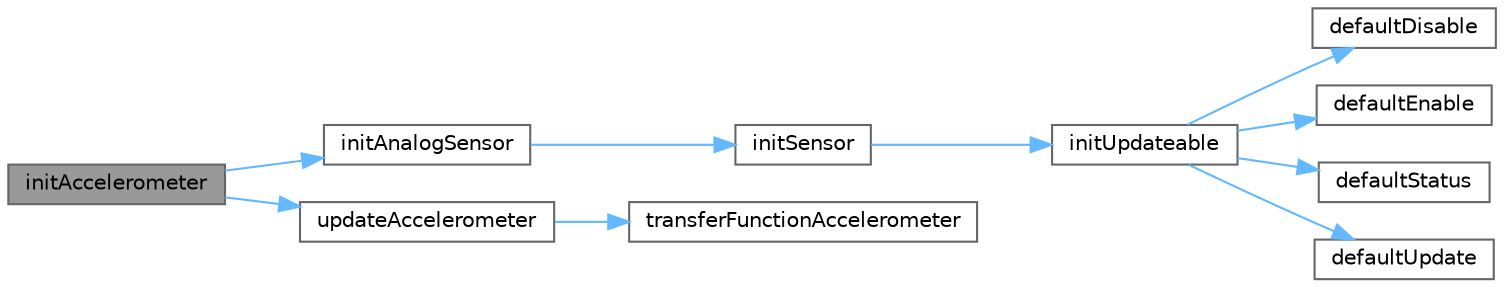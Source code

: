 digraph "initAccelerometer"
{
 // LATEX_PDF_SIZE
  bgcolor="transparent";
  edge [fontname=Helvetica,fontsize=10,labelfontname=Helvetica,labelfontsize=10];
  node [fontname=Helvetica,fontsize=10,shape=box,height=0.2,width=0.4];
  rankdir="LR";
  Node1 [label="initAccelerometer",height=0.2,width=0.4,color="gray40", fillcolor="grey60", style="filled", fontcolor="black",tooltip="Initializes the accelerometer with the given channel, frequency, and multiplexer channel."];
  Node1 -> Node2 [color="steelblue1",style="solid"];
  Node2 [label="initAnalogSensor",height=0.2,width=0.4,color="grey40", fillcolor="white", style="filled",URL="$AnalogSensor_8c.html#a1f4d14f551bd2aeab536372c13bb3180",tooltip="Initializes an analog sensor."];
  Node2 -> Node3 [color="steelblue1",style="solid"];
  Node3 [label="initSensor",height=0.2,width=0.4,color="grey40", fillcolor="white", style="filled",URL="$Sensor_8c.html#afa23c62d6ac2176a3ab170f42bce0663",tooltip="Initializes a sensor with the given parameters."];
  Node3 -> Node4 [color="steelblue1",style="solid"];
  Node4 [label="initUpdateable",height=0.2,width=0.4,color="grey40", fillcolor="white", style="filled",URL="$Updateable_8c.html#aaad6c964e32bb05093b5e551856837b4",tooltip=" "];
  Node4 -> Node5 [color="steelblue1",style="solid"];
  Node5 [label="defaultDisable",height=0.2,width=0.4,color="grey40", fillcolor="white", style="filled",URL="$Updateable_8c.html#a1c9a6406589ec57eb31ce5f718926658",tooltip="Default disable function for Updateable objects."];
  Node4 -> Node6 [color="steelblue1",style="solid"];
  Node6 [label="defaultEnable",height=0.2,width=0.4,color="grey40", fillcolor="white", style="filled",URL="$Updateable_8c.html#a1a19c1371c1aec5ea56ba51f17f25ca8",tooltip="Default enable function for Updateable objects."];
  Node4 -> Node7 [color="steelblue1",style="solid"];
  Node7 [label="defaultStatus",height=0.2,width=0.4,color="grey40", fillcolor="white", style="filled",URL="$Updateable_8c.html#a943588fcfca4806e1db6bd9cd2399d23",tooltip="Default status function for Updateable objects."];
  Node4 -> Node8 [color="steelblue1",style="solid"];
  Node8 [label="defaultUpdate",height=0.2,width=0.4,color="grey40", fillcolor="white", style="filled",URL="$Updateable_8c.html#a6cf9090337753427d50057ee2984ec3e",tooltip="Default update function for Updateable objects."];
  Node1 -> Node9 [color="steelblue1",style="solid"];
  Node9 [label="updateAccelerometer",height=0.2,width=0.4,color="grey40", fillcolor="white", style="filled",URL="$Accelerometer_8c.html#a39e3f69d0febf56c49895e332453a965",tooltip="Updates the accelerometer data."];
  Node9 -> Node10 [color="steelblue1",style="solid"];
  Node10 [label="transferFunctionAccelerometer",height=0.2,width=0.4,color="grey40", fillcolor="white", style="filled",URL="$Accelerometer_8c.html#a1f6be4d9ef1b0564e7462ee74523b4c6",tooltip="Converts raw accelerometer data to a meaningful value."];
}
